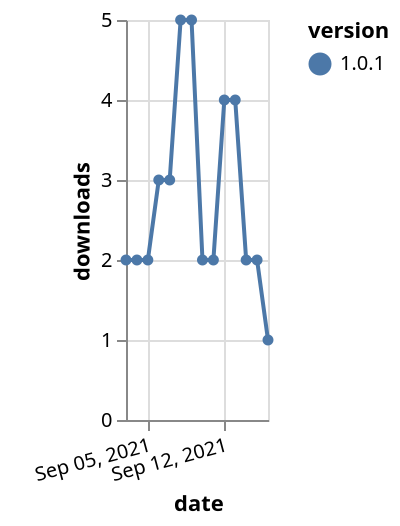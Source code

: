 {"$schema": "https://vega.github.io/schema/vega-lite/v5.json", "description": "A simple bar chart with embedded data.", "data": {"values": [{"date": "2021-09-03", "total": 2875, "delta": 2, "version": "1.0.1"}, {"date": "2021-09-04", "total": 2877, "delta": 2, "version": "1.0.1"}, {"date": "2021-09-05", "total": 2879, "delta": 2, "version": "1.0.1"}, {"date": "2021-09-06", "total": 2882, "delta": 3, "version": "1.0.1"}, {"date": "2021-09-07", "total": 2885, "delta": 3, "version": "1.0.1"}, {"date": "2021-09-08", "total": 2890, "delta": 5, "version": "1.0.1"}, {"date": "2021-09-09", "total": 2895, "delta": 5, "version": "1.0.1"}, {"date": "2021-09-10", "total": 2897, "delta": 2, "version": "1.0.1"}, {"date": "2021-09-11", "total": 2899, "delta": 2, "version": "1.0.1"}, {"date": "2021-09-12", "total": 2903, "delta": 4, "version": "1.0.1"}, {"date": "2021-09-13", "total": 2907, "delta": 4, "version": "1.0.1"}, {"date": "2021-09-14", "total": 2909, "delta": 2, "version": "1.0.1"}, {"date": "2021-09-15", "total": 2911, "delta": 2, "version": "1.0.1"}, {"date": "2021-09-16", "total": 2912, "delta": 1, "version": "1.0.1"}]}, "width": "container", "mark": {"type": "line", "point": {"filled": true}}, "encoding": {"x": {"field": "date", "type": "temporal", "timeUnit": "yearmonthdate", "title": "date", "axis": {"labelAngle": -15}}, "y": {"field": "delta", "type": "quantitative", "title": "downloads"}, "color": {"field": "version", "type": "nominal"}, "tooltip": {"field": "delta"}}}